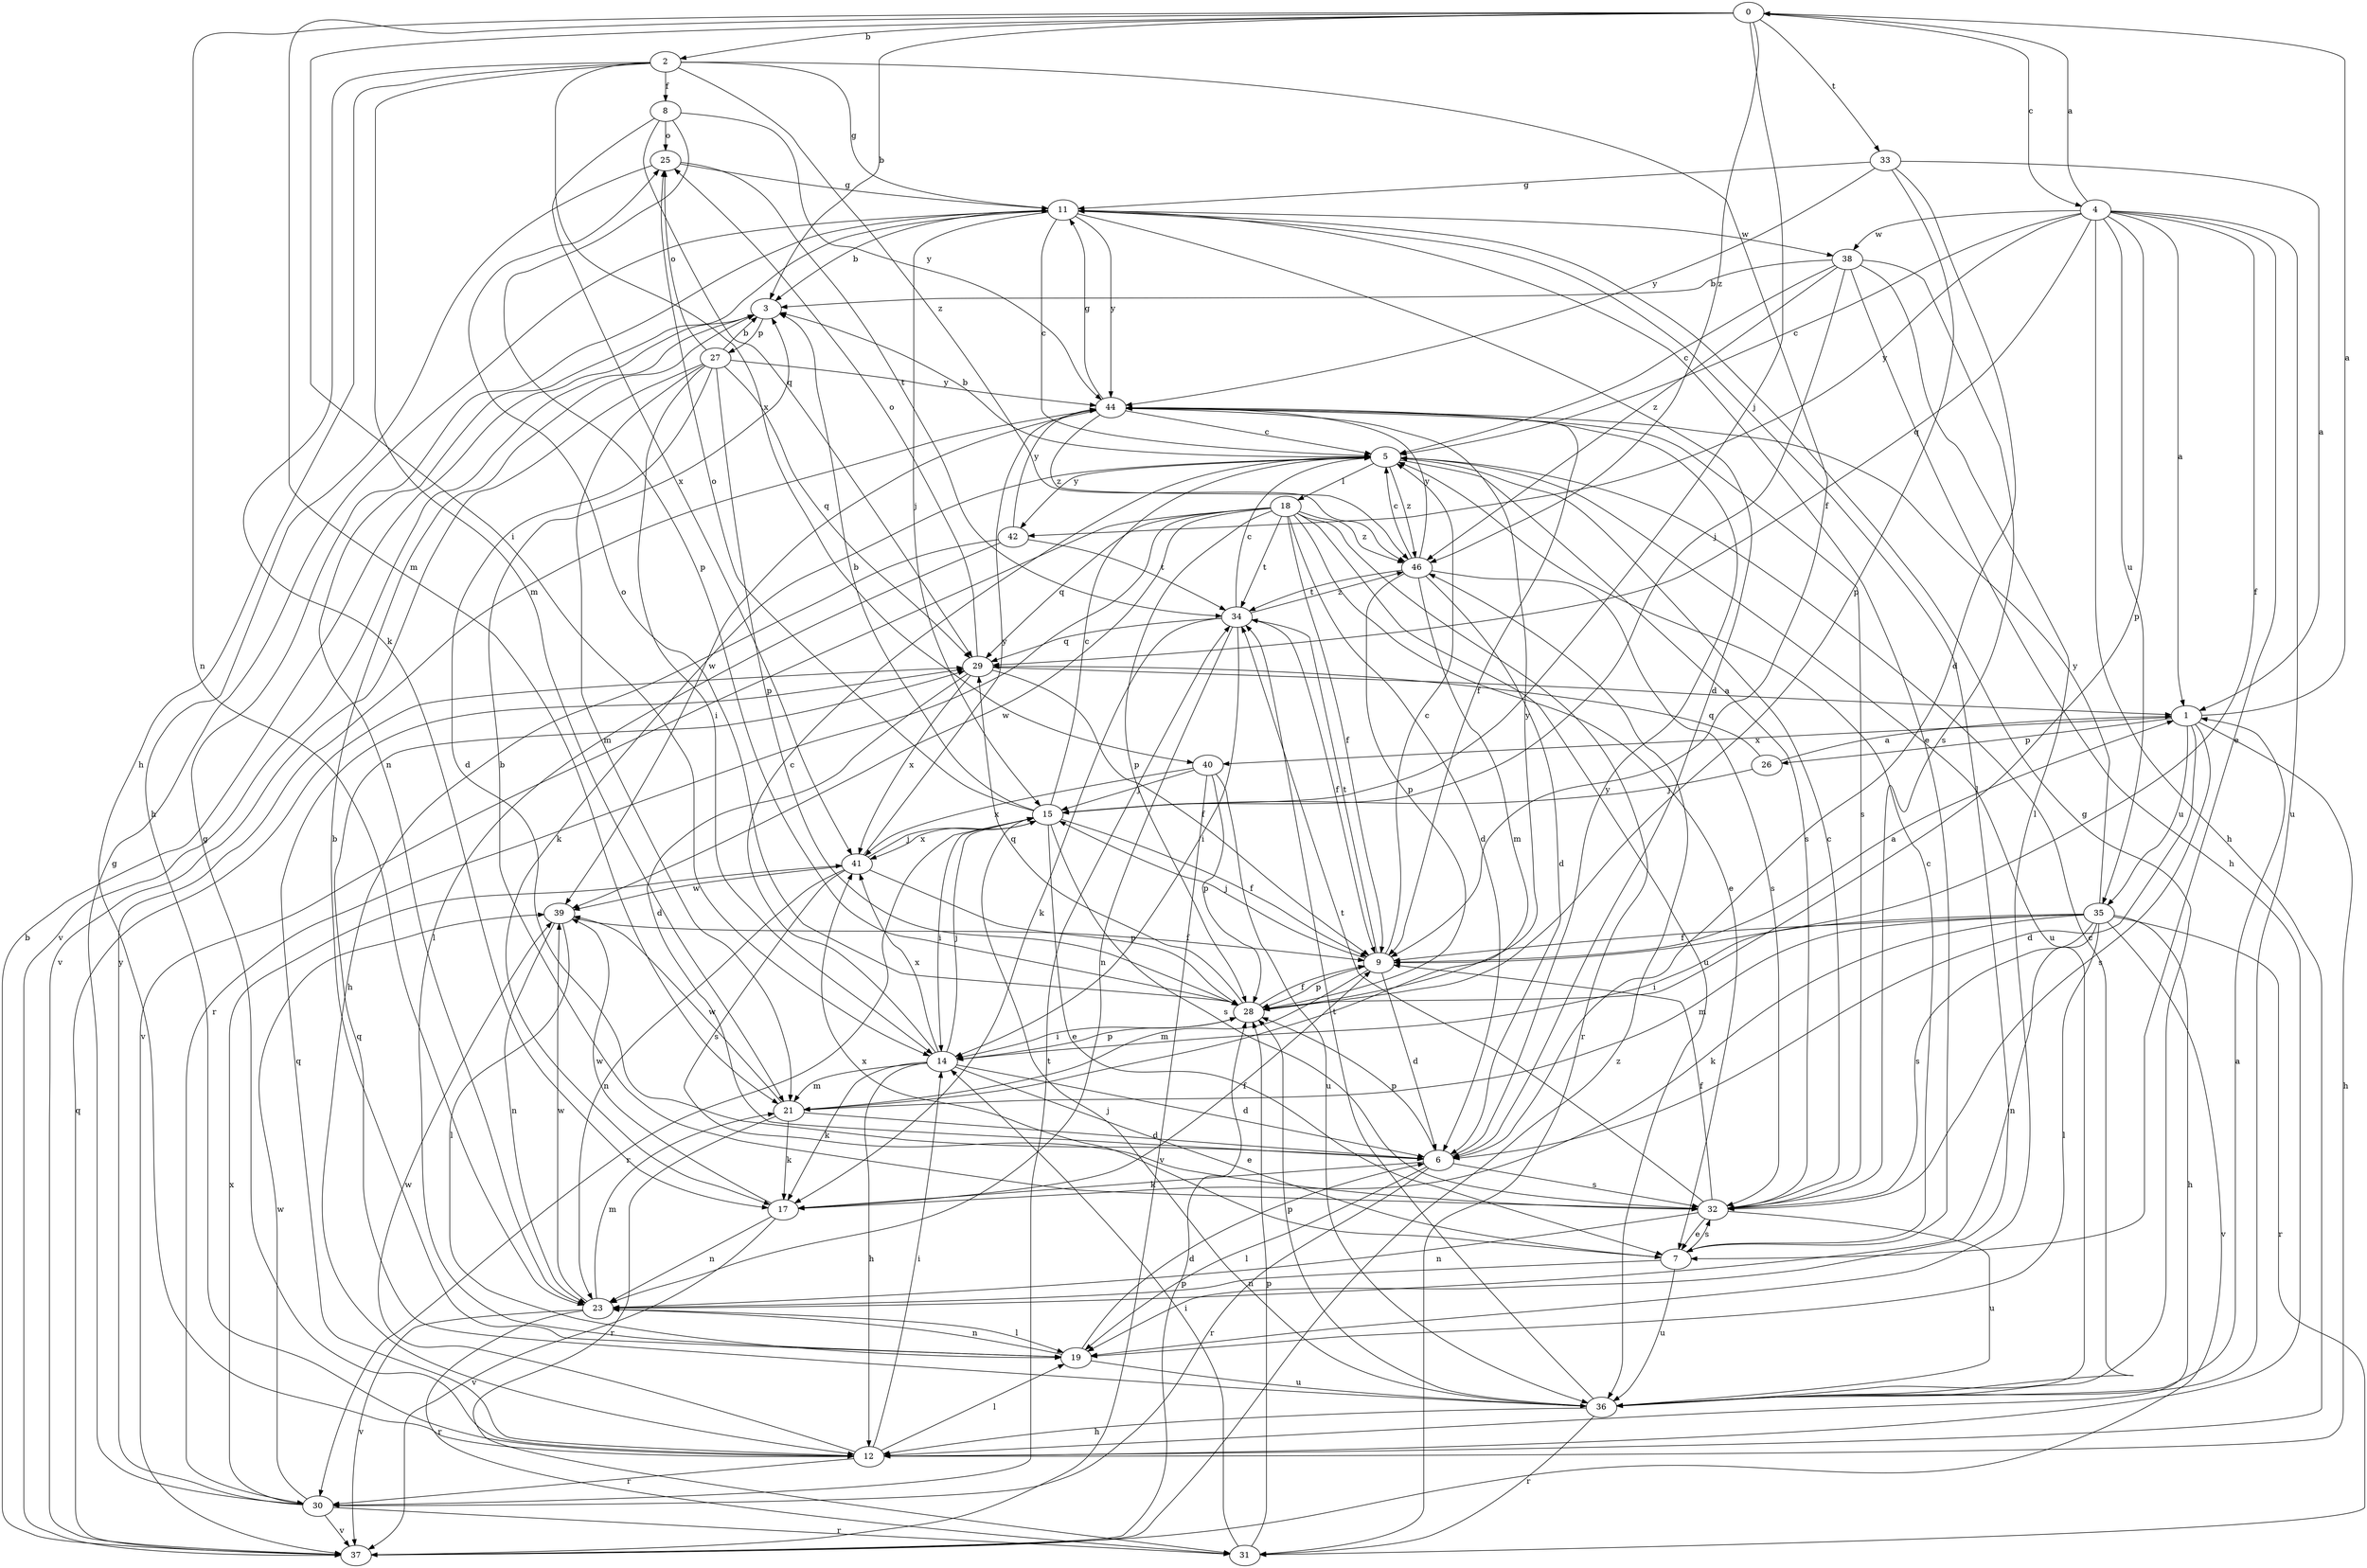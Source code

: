 strict digraph  {
0;
1;
2;
3;
4;
5;
6;
7;
8;
9;
11;
12;
14;
15;
17;
18;
19;
21;
23;
25;
26;
27;
28;
29;
30;
31;
32;
33;
34;
35;
36;
37;
38;
39;
40;
41;
42;
44;
46;
0 -> 2  [label=b];
0 -> 3  [label=b];
0 -> 4  [label=c];
0 -> 14  [label=i];
0 -> 15  [label=j];
0 -> 21  [label=m];
0 -> 23  [label=n];
0 -> 33  [label=t];
0 -> 46  [label=z];
1 -> 0  [label=a];
1 -> 6  [label=d];
1 -> 12  [label=h];
1 -> 26  [label=p];
1 -> 32  [label=s];
1 -> 35  [label=u];
1 -> 40  [label=x];
2 -> 8  [label=f];
2 -> 9  [label=f];
2 -> 11  [label=g];
2 -> 12  [label=h];
2 -> 17  [label=k];
2 -> 21  [label=m];
2 -> 40  [label=x];
2 -> 46  [label=z];
3 -> 27  [label=p];
3 -> 37  [label=v];
4 -> 0  [label=a];
4 -> 1  [label=a];
4 -> 5  [label=c];
4 -> 7  [label=e];
4 -> 9  [label=f];
4 -> 12  [label=h];
4 -> 28  [label=p];
4 -> 29  [label=q];
4 -> 35  [label=u];
4 -> 36  [label=u];
4 -> 38  [label=w];
4 -> 42  [label=y];
5 -> 3  [label=b];
5 -> 17  [label=k];
5 -> 18  [label=l];
5 -> 32  [label=s];
5 -> 36  [label=u];
5 -> 42  [label=y];
5 -> 46  [label=z];
6 -> 17  [label=k];
6 -> 19  [label=l];
6 -> 28  [label=p];
6 -> 30  [label=r];
6 -> 32  [label=s];
6 -> 44  [label=y];
7 -> 5  [label=c];
7 -> 23  [label=n];
7 -> 32  [label=s];
7 -> 36  [label=u];
7 -> 41  [label=x];
8 -> 25  [label=o];
8 -> 28  [label=p];
8 -> 29  [label=q];
8 -> 41  [label=x];
8 -> 44  [label=y];
9 -> 1  [label=a];
9 -> 5  [label=c];
9 -> 6  [label=d];
9 -> 15  [label=j];
9 -> 21  [label=m];
9 -> 28  [label=p];
9 -> 34  [label=t];
11 -> 3  [label=b];
11 -> 5  [label=c];
11 -> 6  [label=d];
11 -> 7  [label=e];
11 -> 15  [label=j];
11 -> 19  [label=l];
11 -> 23  [label=n];
11 -> 38  [label=w];
11 -> 44  [label=y];
12 -> 11  [label=g];
12 -> 14  [label=i];
12 -> 19  [label=l];
12 -> 29  [label=q];
12 -> 30  [label=r];
12 -> 39  [label=w];
14 -> 5  [label=c];
14 -> 6  [label=d];
14 -> 7  [label=e];
14 -> 12  [label=h];
14 -> 15  [label=j];
14 -> 17  [label=k];
14 -> 21  [label=m];
14 -> 28  [label=p];
14 -> 41  [label=x];
15 -> 3  [label=b];
15 -> 5  [label=c];
15 -> 7  [label=e];
15 -> 9  [label=f];
15 -> 14  [label=i];
15 -> 25  [label=o];
15 -> 30  [label=r];
15 -> 32  [label=s];
15 -> 41  [label=x];
17 -> 9  [label=f];
17 -> 23  [label=n];
17 -> 37  [label=v];
17 -> 39  [label=w];
18 -> 6  [label=d];
18 -> 7  [label=e];
18 -> 9  [label=f];
18 -> 28  [label=p];
18 -> 29  [label=q];
18 -> 30  [label=r];
18 -> 31  [label=r];
18 -> 34  [label=t];
18 -> 36  [label=u];
18 -> 37  [label=v];
18 -> 39  [label=w];
18 -> 46  [label=z];
19 -> 3  [label=b];
19 -> 6  [label=d];
19 -> 23  [label=n];
19 -> 36  [label=u];
21 -> 6  [label=d];
21 -> 17  [label=k];
21 -> 31  [label=r];
21 -> 39  [label=w];
23 -> 19  [label=l];
23 -> 21  [label=m];
23 -> 31  [label=r];
23 -> 37  [label=v];
23 -> 39  [label=w];
25 -> 11  [label=g];
25 -> 12  [label=h];
25 -> 34  [label=t];
26 -> 1  [label=a];
26 -> 15  [label=j];
26 -> 29  [label=q];
27 -> 3  [label=b];
27 -> 6  [label=d];
27 -> 14  [label=i];
27 -> 21  [label=m];
27 -> 25  [label=o];
27 -> 28  [label=p];
27 -> 29  [label=q];
27 -> 37  [label=v];
27 -> 44  [label=y];
28 -> 9  [label=f];
28 -> 14  [label=i];
28 -> 25  [label=o];
28 -> 29  [label=q];
28 -> 44  [label=y];
29 -> 1  [label=a];
29 -> 6  [label=d];
29 -> 9  [label=f];
29 -> 25  [label=o];
29 -> 41  [label=x];
30 -> 11  [label=g];
30 -> 31  [label=r];
30 -> 34  [label=t];
30 -> 37  [label=v];
30 -> 39  [label=w];
30 -> 41  [label=x];
30 -> 44  [label=y];
31 -> 14  [label=i];
31 -> 28  [label=p];
32 -> 3  [label=b];
32 -> 5  [label=c];
32 -> 7  [label=e];
32 -> 9  [label=f];
32 -> 23  [label=n];
32 -> 34  [label=t];
32 -> 36  [label=u];
33 -> 1  [label=a];
33 -> 6  [label=d];
33 -> 11  [label=g];
33 -> 28  [label=p];
33 -> 44  [label=y];
34 -> 5  [label=c];
34 -> 9  [label=f];
34 -> 14  [label=i];
34 -> 17  [label=k];
34 -> 23  [label=n];
34 -> 29  [label=q];
34 -> 46  [label=z];
35 -> 9  [label=f];
35 -> 12  [label=h];
35 -> 14  [label=i];
35 -> 17  [label=k];
35 -> 19  [label=l];
35 -> 21  [label=m];
35 -> 23  [label=n];
35 -> 31  [label=r];
35 -> 32  [label=s];
35 -> 37  [label=v];
35 -> 44  [label=y];
36 -> 1  [label=a];
36 -> 5  [label=c];
36 -> 11  [label=g];
36 -> 12  [label=h];
36 -> 15  [label=j];
36 -> 28  [label=p];
36 -> 29  [label=q];
36 -> 31  [label=r];
36 -> 34  [label=t];
37 -> 3  [label=b];
37 -> 28  [label=p];
37 -> 29  [label=q];
37 -> 46  [label=z];
38 -> 3  [label=b];
38 -> 5  [label=c];
38 -> 12  [label=h];
38 -> 15  [label=j];
38 -> 19  [label=l];
38 -> 32  [label=s];
38 -> 46  [label=z];
39 -> 9  [label=f];
39 -> 19  [label=l];
39 -> 23  [label=n];
40 -> 15  [label=j];
40 -> 28  [label=p];
40 -> 36  [label=u];
40 -> 37  [label=v];
40 -> 41  [label=x];
41 -> 15  [label=j];
41 -> 23  [label=n];
41 -> 28  [label=p];
41 -> 32  [label=s];
41 -> 39  [label=w];
41 -> 44  [label=y];
42 -> 12  [label=h];
42 -> 19  [label=l];
42 -> 34  [label=t];
42 -> 44  [label=y];
44 -> 5  [label=c];
44 -> 9  [label=f];
44 -> 11  [label=g];
44 -> 32  [label=s];
44 -> 39  [label=w];
44 -> 46  [label=z];
46 -> 5  [label=c];
46 -> 6  [label=d];
46 -> 21  [label=m];
46 -> 28  [label=p];
46 -> 32  [label=s];
46 -> 34  [label=t];
46 -> 44  [label=y];
}
